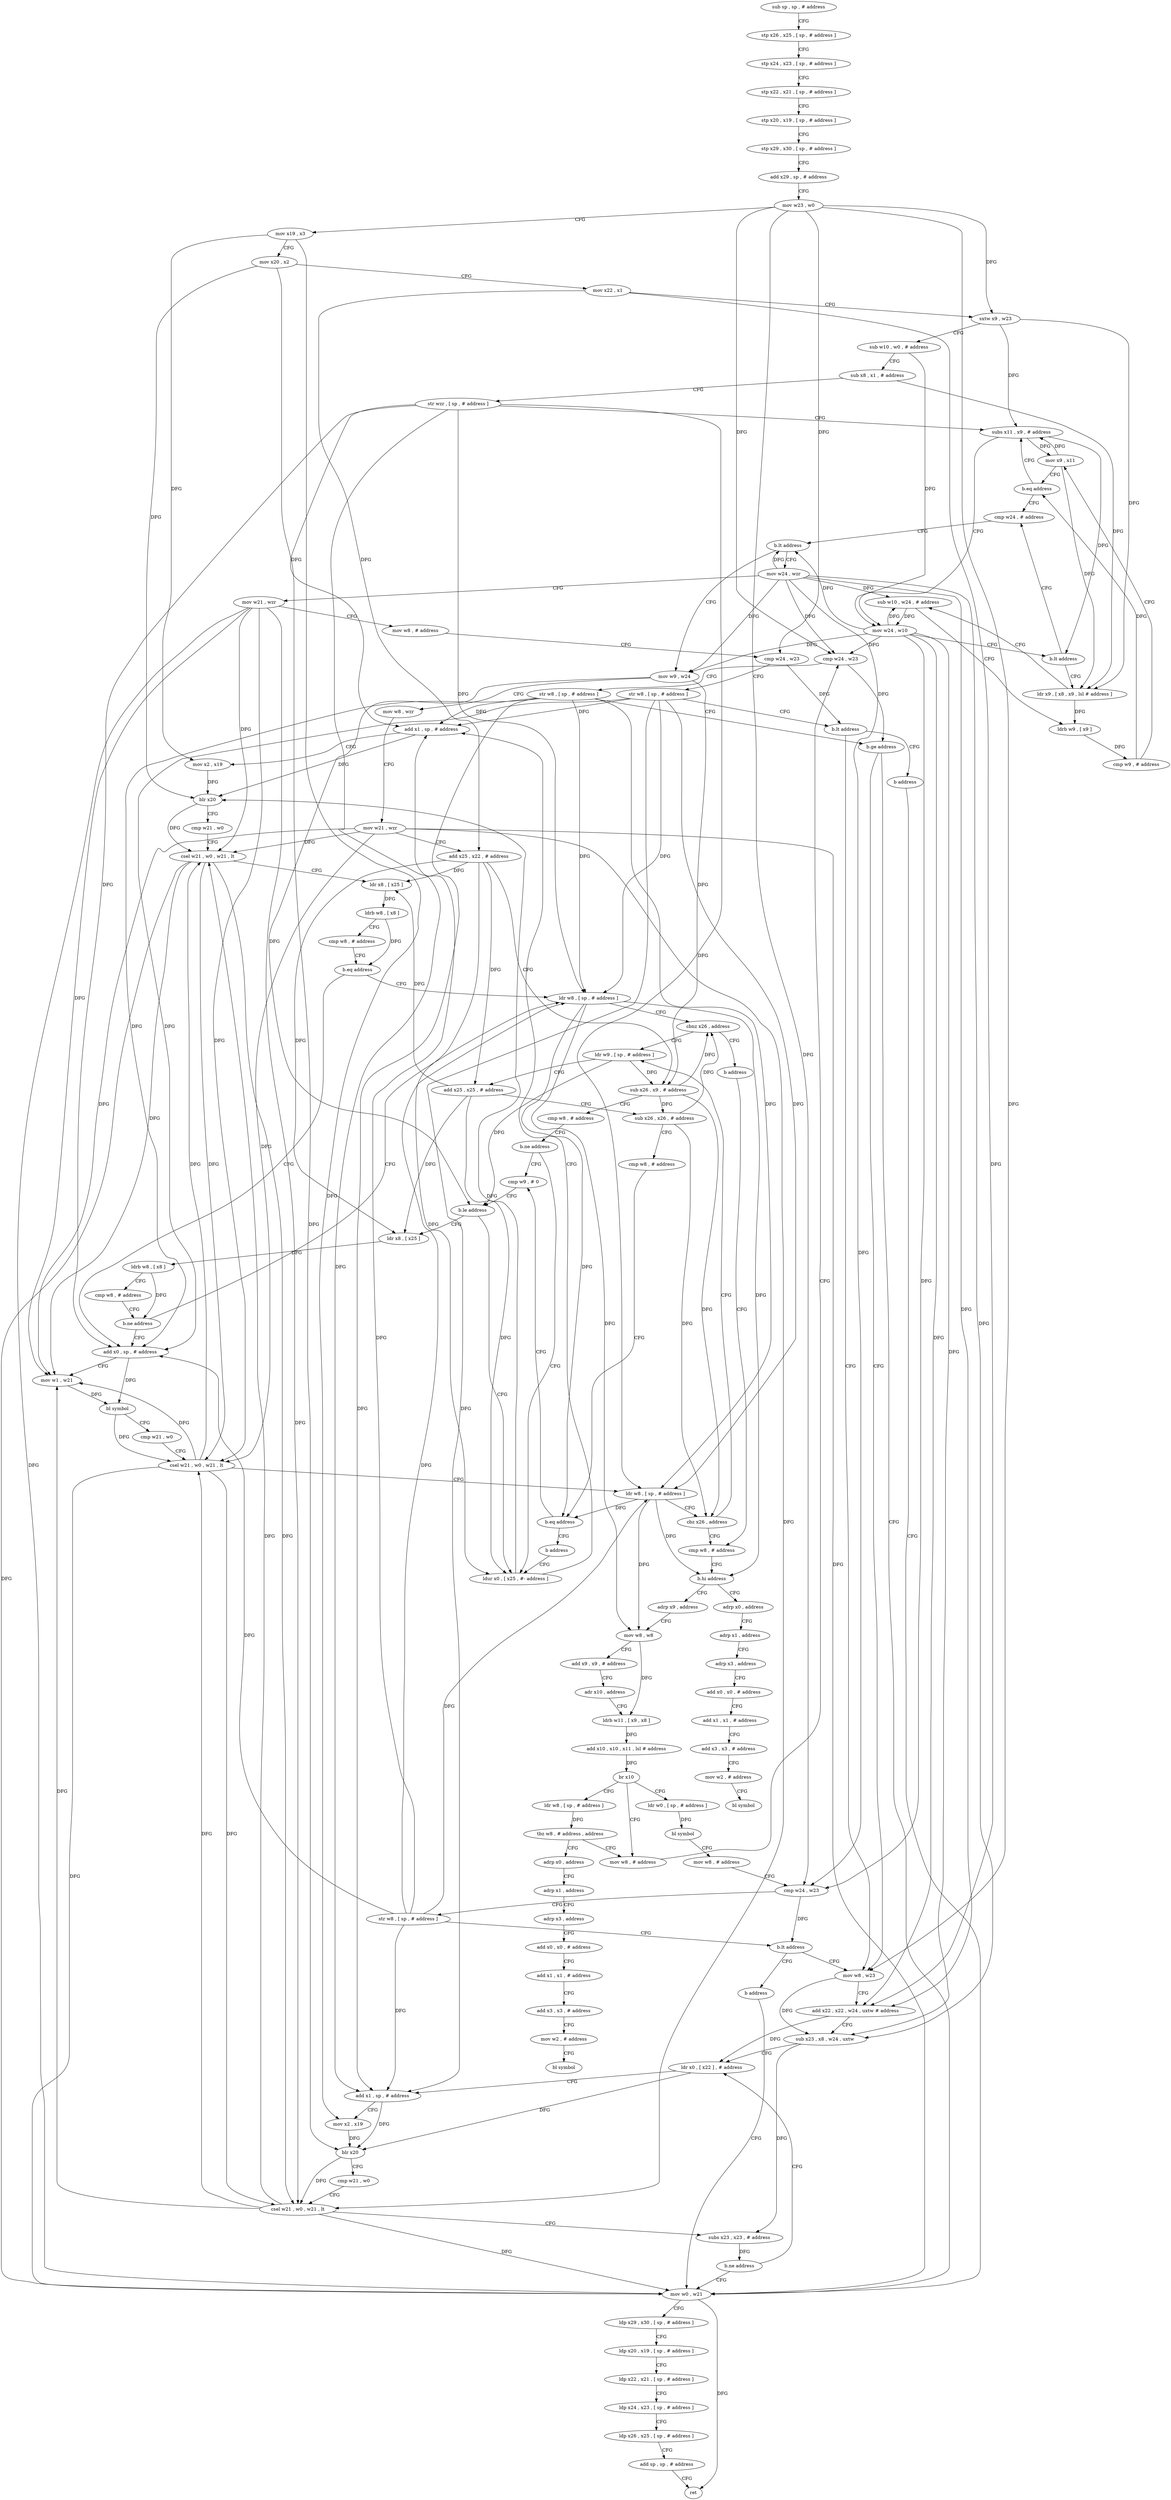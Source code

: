 digraph "func" {
"4260192" [label = "sub sp , sp , # address" ]
"4260196" [label = "stp x26 , x25 , [ sp , # address ]" ]
"4260200" [label = "stp x24 , x23 , [ sp , # address ]" ]
"4260204" [label = "stp x22 , x21 , [ sp , # address ]" ]
"4260208" [label = "stp x20 , x19 , [ sp , # address ]" ]
"4260212" [label = "stp x29 , x30 , [ sp , # address ]" ]
"4260216" [label = "add x29 , sp , # address" ]
"4260220" [label = "mov w23 , w0" ]
"4260224" [label = "mov x19 , x3" ]
"4260228" [label = "mov x20 , x2" ]
"4260232" [label = "mov x22 , x1" ]
"4260236" [label = "sxtw x9 , w23" ]
"4260240" [label = "sub w10 , w0 , # address" ]
"4260244" [label = "sub x8 , x1 , # address" ]
"4260248" [label = "str wzr , [ sp , # address ]" ]
"4260252" [label = "subs x11 , x9 , # address" ]
"4260288" [label = "cmp w24 , # address" ]
"4260292" [label = "b.lt address" ]
"4260516" [label = "mov w24 , wzr" ]
"4260296" [label = "mov w9 , w24" ]
"4260264" [label = "ldr x9 , [ x8 , x9 , lsl # address ]" ]
"4260268" [label = "sub w10 , w24 , # address" ]
"4260272" [label = "ldrb w9 , [ x9 ]" ]
"4260276" [label = "cmp w9 , # address" ]
"4260280" [label = "mov x9 , x11" ]
"4260284" [label = "b.eq address" ]
"4260520" [label = "mov w21 , wzr" ]
"4260524" [label = "mov w8 , # address" ]
"4260528" [label = "cmp w24 , w23" ]
"4260532" [label = "str w8 , [ sp , # address ]" ]
"4260536" [label = "b.lt address" ]
"4260568" [label = "mov w8 , w23" ]
"4260540" [label = "b address" ]
"4260300" [label = "mov w8 , wzr" ]
"4260304" [label = "mov w21 , wzr" ]
"4260308" [label = "add x25 , x22 , # address" ]
"4260312" [label = "sub x26 , x9 , # address" ]
"4260316" [label = "cmp w8 , # address" ]
"4260320" [label = "b.ne address" ]
"4260360" [label = "ldur x0 , [ x25 , #- address ]" ]
"4260324" [label = "cmp w9 , # 0" ]
"4260256" [label = "mov w24 , w10" ]
"4260260" [label = "b.lt address" ]
"4260572" [label = "add x22 , x22 , w24 , uxtw # address" ]
"4260576" [label = "sub x23 , x8 , w24 , uxtw" ]
"4260580" [label = "ldr x0 , [ x22 ] , # address" ]
"4260612" [label = "mov w0 , w21" ]
"4260364" [label = "add x1 , sp , # address" ]
"4260368" [label = "mov x2 , x19" ]
"4260372" [label = "blr x20" ]
"4260376" [label = "cmp w21 , w0" ]
"4260380" [label = "csel w21 , w0 , w21 , lt" ]
"4260384" [label = "ldr x8 , [ x25 ]" ]
"4260388" [label = "ldrb w8 , [ x8 ]" ]
"4260392" [label = "cmp w8 , # address" ]
"4260396" [label = "b.eq address" ]
"4260348" [label = "ldr w8 , [ sp , # address ]" ]
"4260400" [label = "add x0 , sp , # address" ]
"4260328" [label = "b.le address" ]
"4260332" [label = "ldr x8 , [ x25 ]" ]
"4260584" [label = "add x1 , sp , # address" ]
"4260588" [label = "mov x2 , x19" ]
"4260592" [label = "blr x20" ]
"4260596" [label = "cmp w21 , w0" ]
"4260600" [label = "csel w21 , w0 , w21 , lt" ]
"4260604" [label = "subs x23 , x23 , # address" ]
"4260608" [label = "b.ne address" ]
"4260616" [label = "ldp x29 , x30 , [ sp , # address ]" ]
"4260620" [label = "ldp x20 , x19 , [ sp , # address ]" ]
"4260624" [label = "ldp x22 , x21 , [ sp , # address ]" ]
"4260628" [label = "ldp x24 , x23 , [ sp , # address ]" ]
"4260632" [label = "ldp x26 , x25 , [ sp , # address ]" ]
"4260636" [label = "add sp , sp , # address" ]
"4260640" [label = "ret" ]
"4260352" [label = "cbnz x26 , address" ]
"4260428" [label = "ldr w9 , [ sp , # address ]" ]
"4260356" [label = "b address" ]
"4260404" [label = "mov w1 , w21" ]
"4260408" [label = "bl symbol" ]
"4260412" [label = "cmp w21 , w0" ]
"4260416" [label = "csel w21 , w0 , w21 , lt" ]
"4260420" [label = "ldr w8 , [ sp , # address ]" ]
"4260424" [label = "cbz x26 , address" ]
"4260452" [label = "cmp w8 , # address" ]
"4260336" [label = "ldrb w8 , [ x8 ]" ]
"4260340" [label = "cmp w8 , # address" ]
"4260344" [label = "b.ne address" ]
"4260432" [label = "add x25 , x25 , # address" ]
"4260436" [label = "sub x26 , x26 , # address" ]
"4260440" [label = "cmp w8 , # address" ]
"4260444" [label = "b.eq address" ]
"4260448" [label = "b address" ]
"4260456" [label = "b.hi address" ]
"4260644" [label = "adrp x0 , address" ]
"4260460" [label = "adrp x9 , address" ]
"4260648" [label = "adrp x1 , address" ]
"4260652" [label = "adrp x3 , address" ]
"4260656" [label = "add x0 , x0 , # address" ]
"4260660" [label = "add x1 , x1 , # address" ]
"4260664" [label = "add x3 , x3 , # address" ]
"4260668" [label = "mov w2 , # address" ]
"4260672" [label = "bl symbol" ]
"4260464" [label = "mov w8 , w8" ]
"4260468" [label = "add x9 , x9 , # address" ]
"4260472" [label = "adr x10 , address" ]
"4260476" [label = "ldrb w11 , [ x9 , x8 ]" ]
"4260480" [label = "add x10 , x10 , x11 , lsl # address" ]
"4260484" [label = "br x10" ]
"4260488" [label = "ldr w0 , [ sp , # address ]" ]
"4260544" [label = "ldr w8 , [ sp , # address ]" ]
"4260552" [label = "mov w8 , # address" ]
"4260492" [label = "bl symbol" ]
"4260496" [label = "mov w8 , # address" ]
"4260500" [label = "cmp w24 , w23" ]
"4260504" [label = "str w8 , [ sp , # address ]" ]
"4260508" [label = "b.lt address" ]
"4260512" [label = "b address" ]
"4260548" [label = "tbz w8 , # address , address" ]
"4260676" [label = "adrp x0 , address" ]
"4260556" [label = "cmp w24 , w23" ]
"4260560" [label = "str w8 , [ sp , # address ]" ]
"4260564" [label = "b.ge address" ]
"4260680" [label = "adrp x1 , address" ]
"4260684" [label = "adrp x3 , address" ]
"4260688" [label = "add x0 , x0 , # address" ]
"4260692" [label = "add x1 , x1 , # address" ]
"4260696" [label = "add x3 , x3 , # address" ]
"4260700" [label = "mov w2 , # address" ]
"4260704" [label = "bl symbol" ]
"4260192" -> "4260196" [ label = "CFG" ]
"4260196" -> "4260200" [ label = "CFG" ]
"4260200" -> "4260204" [ label = "CFG" ]
"4260204" -> "4260208" [ label = "CFG" ]
"4260208" -> "4260212" [ label = "CFG" ]
"4260212" -> "4260216" [ label = "CFG" ]
"4260216" -> "4260220" [ label = "CFG" ]
"4260220" -> "4260224" [ label = "CFG" ]
"4260220" -> "4260236" [ label = "DFG" ]
"4260220" -> "4260528" [ label = "DFG" ]
"4260220" -> "4260568" [ label = "DFG" ]
"4260220" -> "4260500" [ label = "DFG" ]
"4260220" -> "4260556" [ label = "DFG" ]
"4260224" -> "4260228" [ label = "CFG" ]
"4260224" -> "4260368" [ label = "DFG" ]
"4260224" -> "4260588" [ label = "DFG" ]
"4260228" -> "4260232" [ label = "CFG" ]
"4260228" -> "4260372" [ label = "DFG" ]
"4260228" -> "4260592" [ label = "DFG" ]
"4260232" -> "4260236" [ label = "CFG" ]
"4260232" -> "4260308" [ label = "DFG" ]
"4260232" -> "4260572" [ label = "DFG" ]
"4260236" -> "4260240" [ label = "CFG" ]
"4260236" -> "4260252" [ label = "DFG" ]
"4260236" -> "4260264" [ label = "DFG" ]
"4260240" -> "4260244" [ label = "CFG" ]
"4260240" -> "4260256" [ label = "DFG" ]
"4260244" -> "4260248" [ label = "CFG" ]
"4260244" -> "4260264" [ label = "DFG" ]
"4260248" -> "4260252" [ label = "CFG" ]
"4260248" -> "4260348" [ label = "DFG" ]
"4260248" -> "4260420" [ label = "DFG" ]
"4260248" -> "4260364" [ label = "DFG" ]
"4260248" -> "4260584" [ label = "DFG" ]
"4260248" -> "4260400" [ label = "DFG" ]
"4260252" -> "4260256" [ label = "CFG" ]
"4260252" -> "4260280" [ label = "DFG" ]
"4260252" -> "4260260" [ label = "DFG" ]
"4260288" -> "4260292" [ label = "CFG" ]
"4260292" -> "4260516" [ label = "CFG" ]
"4260292" -> "4260296" [ label = "CFG" ]
"4260516" -> "4260520" [ label = "CFG" ]
"4260516" -> "4260292" [ label = "DFG" ]
"4260516" -> "4260268" [ label = "DFG" ]
"4260516" -> "4260296" [ label = "DFG" ]
"4260516" -> "4260572" [ label = "DFG" ]
"4260516" -> "4260576" [ label = "DFG" ]
"4260516" -> "4260500" [ label = "DFG" ]
"4260516" -> "4260556" [ label = "DFG" ]
"4260296" -> "4260300" [ label = "CFG" ]
"4260296" -> "4260312" [ label = "DFG" ]
"4260296" -> "4260328" [ label = "DFG" ]
"4260264" -> "4260268" [ label = "CFG" ]
"4260264" -> "4260272" [ label = "DFG" ]
"4260268" -> "4260272" [ label = "CFG" ]
"4260268" -> "4260256" [ label = "DFG" ]
"4260272" -> "4260276" [ label = "DFG" ]
"4260276" -> "4260280" [ label = "CFG" ]
"4260276" -> "4260284" [ label = "DFG" ]
"4260280" -> "4260284" [ label = "CFG" ]
"4260280" -> "4260252" [ label = "DFG" ]
"4260280" -> "4260264" [ label = "DFG" ]
"4260284" -> "4260252" [ label = "CFG" ]
"4260284" -> "4260288" [ label = "CFG" ]
"4260520" -> "4260524" [ label = "CFG" ]
"4260520" -> "4260380" [ label = "DFG" ]
"4260520" -> "4260600" [ label = "DFG" ]
"4260520" -> "4260612" [ label = "DFG" ]
"4260520" -> "4260404" [ label = "DFG" ]
"4260520" -> "4260416" [ label = "DFG" ]
"4260524" -> "4260528" [ label = "CFG" ]
"4260528" -> "4260532" [ label = "CFG" ]
"4260528" -> "4260536" [ label = "DFG" ]
"4260532" -> "4260536" [ label = "CFG" ]
"4260532" -> "4260348" [ label = "DFG" ]
"4260532" -> "4260420" [ label = "DFG" ]
"4260532" -> "4260364" [ label = "DFG" ]
"4260532" -> "4260584" [ label = "DFG" ]
"4260532" -> "4260400" [ label = "DFG" ]
"4260536" -> "4260568" [ label = "CFG" ]
"4260536" -> "4260540" [ label = "CFG" ]
"4260568" -> "4260572" [ label = "CFG" ]
"4260568" -> "4260576" [ label = "DFG" ]
"4260540" -> "4260612" [ label = "CFG" ]
"4260300" -> "4260304" [ label = "CFG" ]
"4260304" -> "4260308" [ label = "CFG" ]
"4260304" -> "4260380" [ label = "DFG" ]
"4260304" -> "4260600" [ label = "DFG" ]
"4260304" -> "4260612" [ label = "DFG" ]
"4260304" -> "4260404" [ label = "DFG" ]
"4260304" -> "4260416" [ label = "DFG" ]
"4260308" -> "4260312" [ label = "CFG" ]
"4260308" -> "4260360" [ label = "DFG" ]
"4260308" -> "4260332" [ label = "DFG" ]
"4260308" -> "4260384" [ label = "DFG" ]
"4260308" -> "4260432" [ label = "DFG" ]
"4260312" -> "4260316" [ label = "CFG" ]
"4260312" -> "4260352" [ label = "DFG" ]
"4260312" -> "4260436" [ label = "DFG" ]
"4260312" -> "4260424" [ label = "DFG" ]
"4260316" -> "4260320" [ label = "CFG" ]
"4260320" -> "4260360" [ label = "CFG" ]
"4260320" -> "4260324" [ label = "CFG" ]
"4260360" -> "4260364" [ label = "CFG" ]
"4260360" -> "4260372" [ label = "DFG" ]
"4260324" -> "4260328" [ label = "CFG" ]
"4260256" -> "4260260" [ label = "CFG" ]
"4260256" -> "4260292" [ label = "DFG" ]
"4260256" -> "4260268" [ label = "DFG" ]
"4260256" -> "4260296" [ label = "DFG" ]
"4260256" -> "4260572" [ label = "DFG" ]
"4260256" -> "4260576" [ label = "DFG" ]
"4260256" -> "4260500" [ label = "DFG" ]
"4260256" -> "4260556" [ label = "DFG" ]
"4260260" -> "4260288" [ label = "CFG" ]
"4260260" -> "4260264" [ label = "CFG" ]
"4260572" -> "4260576" [ label = "CFG" ]
"4260572" -> "4260580" [ label = "DFG" ]
"4260576" -> "4260580" [ label = "CFG" ]
"4260576" -> "4260604" [ label = "DFG" ]
"4260580" -> "4260584" [ label = "CFG" ]
"4260580" -> "4260592" [ label = "DFG" ]
"4260612" -> "4260616" [ label = "CFG" ]
"4260612" -> "4260640" [ label = "DFG" ]
"4260364" -> "4260368" [ label = "CFG" ]
"4260364" -> "4260372" [ label = "DFG" ]
"4260368" -> "4260372" [ label = "DFG" ]
"4260372" -> "4260376" [ label = "CFG" ]
"4260372" -> "4260380" [ label = "DFG" ]
"4260376" -> "4260380" [ label = "CFG" ]
"4260380" -> "4260384" [ label = "CFG" ]
"4260380" -> "4260612" [ label = "DFG" ]
"4260380" -> "4260600" [ label = "DFG" ]
"4260380" -> "4260404" [ label = "DFG" ]
"4260380" -> "4260416" [ label = "DFG" ]
"4260384" -> "4260388" [ label = "DFG" ]
"4260388" -> "4260392" [ label = "CFG" ]
"4260388" -> "4260396" [ label = "DFG" ]
"4260392" -> "4260396" [ label = "CFG" ]
"4260396" -> "4260348" [ label = "CFG" ]
"4260396" -> "4260400" [ label = "CFG" ]
"4260348" -> "4260352" [ label = "CFG" ]
"4260348" -> "4260444" [ label = "DFG" ]
"4260348" -> "4260456" [ label = "DFG" ]
"4260348" -> "4260464" [ label = "DFG" ]
"4260400" -> "4260404" [ label = "CFG" ]
"4260400" -> "4260408" [ label = "DFG" ]
"4260328" -> "4260360" [ label = "CFG" ]
"4260328" -> "4260332" [ label = "CFG" ]
"4260332" -> "4260336" [ label = "DFG" ]
"4260584" -> "4260588" [ label = "CFG" ]
"4260584" -> "4260592" [ label = "DFG" ]
"4260588" -> "4260592" [ label = "DFG" ]
"4260592" -> "4260596" [ label = "CFG" ]
"4260592" -> "4260600" [ label = "DFG" ]
"4260596" -> "4260600" [ label = "CFG" ]
"4260600" -> "4260604" [ label = "CFG" ]
"4260600" -> "4260612" [ label = "DFG" ]
"4260600" -> "4260380" [ label = "DFG" ]
"4260600" -> "4260404" [ label = "DFG" ]
"4260600" -> "4260416" [ label = "DFG" ]
"4260604" -> "4260608" [ label = "DFG" ]
"4260608" -> "4260580" [ label = "CFG" ]
"4260608" -> "4260612" [ label = "CFG" ]
"4260616" -> "4260620" [ label = "CFG" ]
"4260620" -> "4260624" [ label = "CFG" ]
"4260624" -> "4260628" [ label = "CFG" ]
"4260628" -> "4260632" [ label = "CFG" ]
"4260632" -> "4260636" [ label = "CFG" ]
"4260636" -> "4260640" [ label = "CFG" ]
"4260352" -> "4260428" [ label = "CFG" ]
"4260352" -> "4260356" [ label = "CFG" ]
"4260428" -> "4260432" [ label = "CFG" ]
"4260428" -> "4260312" [ label = "DFG" ]
"4260428" -> "4260328" [ label = "DFG" ]
"4260356" -> "4260452" [ label = "CFG" ]
"4260404" -> "4260408" [ label = "DFG" ]
"4260408" -> "4260412" [ label = "CFG" ]
"4260408" -> "4260416" [ label = "DFG" ]
"4260412" -> "4260416" [ label = "CFG" ]
"4260416" -> "4260420" [ label = "CFG" ]
"4260416" -> "4260612" [ label = "DFG" ]
"4260416" -> "4260380" [ label = "DFG" ]
"4260416" -> "4260600" [ label = "DFG" ]
"4260416" -> "4260404" [ label = "DFG" ]
"4260420" -> "4260424" [ label = "CFG" ]
"4260420" -> "4260444" [ label = "DFG" ]
"4260420" -> "4260456" [ label = "DFG" ]
"4260420" -> "4260464" [ label = "DFG" ]
"4260424" -> "4260452" [ label = "CFG" ]
"4260424" -> "4260428" [ label = "CFG" ]
"4260452" -> "4260456" [ label = "CFG" ]
"4260336" -> "4260340" [ label = "CFG" ]
"4260336" -> "4260344" [ label = "DFG" ]
"4260340" -> "4260344" [ label = "CFG" ]
"4260344" -> "4260400" [ label = "CFG" ]
"4260344" -> "4260348" [ label = "CFG" ]
"4260432" -> "4260436" [ label = "CFG" ]
"4260432" -> "4260360" [ label = "DFG" ]
"4260432" -> "4260332" [ label = "DFG" ]
"4260432" -> "4260384" [ label = "DFG" ]
"4260436" -> "4260440" [ label = "CFG" ]
"4260436" -> "4260352" [ label = "DFG" ]
"4260436" -> "4260424" [ label = "DFG" ]
"4260440" -> "4260444" [ label = "CFG" ]
"4260444" -> "4260324" [ label = "CFG" ]
"4260444" -> "4260448" [ label = "CFG" ]
"4260448" -> "4260360" [ label = "CFG" ]
"4260456" -> "4260644" [ label = "CFG" ]
"4260456" -> "4260460" [ label = "CFG" ]
"4260644" -> "4260648" [ label = "CFG" ]
"4260460" -> "4260464" [ label = "CFG" ]
"4260648" -> "4260652" [ label = "CFG" ]
"4260652" -> "4260656" [ label = "CFG" ]
"4260656" -> "4260660" [ label = "CFG" ]
"4260660" -> "4260664" [ label = "CFG" ]
"4260664" -> "4260668" [ label = "CFG" ]
"4260668" -> "4260672" [ label = "CFG" ]
"4260464" -> "4260468" [ label = "CFG" ]
"4260464" -> "4260476" [ label = "DFG" ]
"4260468" -> "4260472" [ label = "CFG" ]
"4260472" -> "4260476" [ label = "CFG" ]
"4260476" -> "4260480" [ label = "DFG" ]
"4260480" -> "4260484" [ label = "DFG" ]
"4260484" -> "4260488" [ label = "CFG" ]
"4260484" -> "4260544" [ label = "CFG" ]
"4260484" -> "4260552" [ label = "CFG" ]
"4260488" -> "4260492" [ label = "DFG" ]
"4260544" -> "4260548" [ label = "DFG" ]
"4260552" -> "4260556" [ label = "CFG" ]
"4260492" -> "4260496" [ label = "CFG" ]
"4260496" -> "4260500" [ label = "CFG" ]
"4260500" -> "4260504" [ label = "CFG" ]
"4260500" -> "4260508" [ label = "DFG" ]
"4260504" -> "4260508" [ label = "CFG" ]
"4260504" -> "4260364" [ label = "DFG" ]
"4260504" -> "4260584" [ label = "DFG" ]
"4260504" -> "4260400" [ label = "DFG" ]
"4260504" -> "4260348" [ label = "DFG" ]
"4260504" -> "4260420" [ label = "DFG" ]
"4260508" -> "4260568" [ label = "CFG" ]
"4260508" -> "4260512" [ label = "CFG" ]
"4260512" -> "4260612" [ label = "CFG" ]
"4260548" -> "4260676" [ label = "CFG" ]
"4260548" -> "4260552" [ label = "CFG" ]
"4260676" -> "4260680" [ label = "CFG" ]
"4260556" -> "4260560" [ label = "CFG" ]
"4260556" -> "4260564" [ label = "DFG" ]
"4260560" -> "4260564" [ label = "CFG" ]
"4260560" -> "4260364" [ label = "DFG" ]
"4260560" -> "4260584" [ label = "DFG" ]
"4260560" -> "4260400" [ label = "DFG" ]
"4260560" -> "4260348" [ label = "DFG" ]
"4260560" -> "4260420" [ label = "DFG" ]
"4260564" -> "4260612" [ label = "CFG" ]
"4260564" -> "4260568" [ label = "CFG" ]
"4260680" -> "4260684" [ label = "CFG" ]
"4260684" -> "4260688" [ label = "CFG" ]
"4260688" -> "4260692" [ label = "CFG" ]
"4260692" -> "4260696" [ label = "CFG" ]
"4260696" -> "4260700" [ label = "CFG" ]
"4260700" -> "4260704" [ label = "CFG" ]
}
